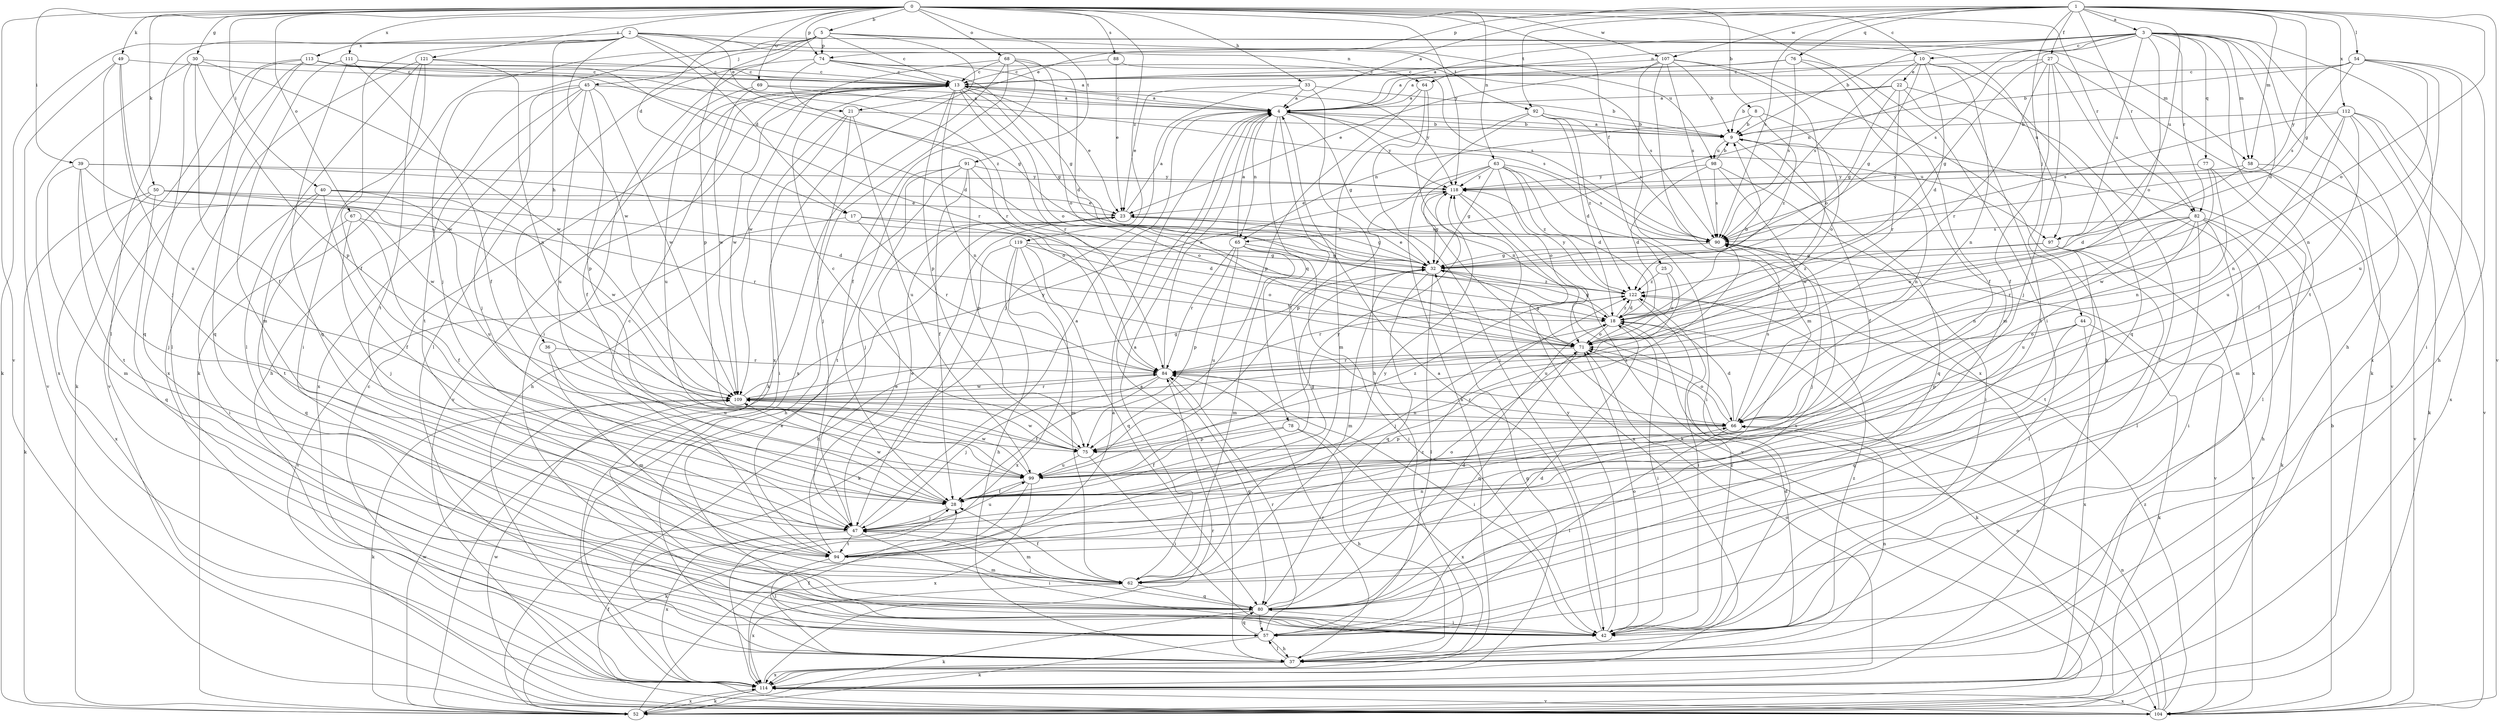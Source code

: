 strict digraph  {
0;
1;
2;
3;
4;
5;
8;
9;
10;
13;
17;
18;
21;
22;
23;
25;
27;
28;
30;
32;
33;
36;
37;
39;
40;
42;
44;
45;
47;
49;
50;
52;
54;
57;
58;
62;
63;
64;
65;
66;
67;
68;
69;
71;
74;
75;
76;
77;
78;
80;
82;
84;
88;
90;
91;
92;
94;
97;
98;
99;
104;
107;
109;
111;
112;
113;
114;
118;
119;
121;
122;
0 -> 5  [label=b];
0 -> 8  [label=b];
0 -> 10  [label=c];
0 -> 17  [label=d];
0 -> 25  [label=f];
0 -> 30  [label=g];
0 -> 33  [label=h];
0 -> 39  [label=i];
0 -> 40  [label=i];
0 -> 42  [label=i];
0 -> 49  [label=k];
0 -> 50  [label=k];
0 -> 63  [label=n];
0 -> 67  [label=o];
0 -> 68  [label=o];
0 -> 69  [label=o];
0 -> 74  [label=p];
0 -> 82  [label=r];
0 -> 88  [label=s];
0 -> 91  [label=t];
0 -> 104  [label=v];
0 -> 107  [label=w];
0 -> 111  [label=x];
0 -> 118  [label=y];
0 -> 119  [label=z];
0 -> 121  [label=z];
1 -> 3  [label=a];
1 -> 4  [label=a];
1 -> 27  [label=f];
1 -> 32  [label=g];
1 -> 44  [label=j];
1 -> 54  [label=l];
1 -> 58  [label=m];
1 -> 71  [label=o];
1 -> 74  [label=p];
1 -> 76  [label=q];
1 -> 82  [label=r];
1 -> 90  [label=s];
1 -> 92  [label=t];
1 -> 97  [label=u];
1 -> 104  [label=v];
1 -> 107  [label=w];
1 -> 112  [label=x];
2 -> 17  [label=d];
2 -> 21  [label=e];
2 -> 28  [label=f];
2 -> 36  [label=h];
2 -> 52  [label=k];
2 -> 57  [label=l];
2 -> 58  [label=m];
2 -> 64  [label=n];
2 -> 92  [label=t];
2 -> 109  [label=w];
2 -> 113  [label=x];
2 -> 122  [label=z];
3 -> 4  [label=a];
3 -> 9  [label=b];
3 -> 10  [label=c];
3 -> 18  [label=d];
3 -> 21  [label=e];
3 -> 37  [label=h];
3 -> 52  [label=k];
3 -> 58  [label=m];
3 -> 64  [label=n];
3 -> 65  [label=n];
3 -> 71  [label=o];
3 -> 77  [label=q];
3 -> 82  [label=r];
3 -> 90  [label=s];
3 -> 94  [label=t];
3 -> 97  [label=u];
3 -> 114  [label=x];
4 -> 9  [label=b];
4 -> 13  [label=c];
4 -> 28  [label=f];
4 -> 32  [label=g];
4 -> 65  [label=n];
4 -> 78  [label=q];
4 -> 97  [label=u];
4 -> 118  [label=y];
5 -> 13  [label=c];
5 -> 42  [label=i];
5 -> 45  [label=j];
5 -> 47  [label=j];
5 -> 52  [label=k];
5 -> 74  [label=p];
5 -> 75  [label=p];
5 -> 97  [label=u];
5 -> 98  [label=u];
5 -> 114  [label=x];
8 -> 9  [label=b];
8 -> 65  [label=n];
8 -> 71  [label=o];
8 -> 122  [label=z];
9 -> 4  [label=a];
9 -> 28  [label=f];
9 -> 66  [label=n];
9 -> 80  [label=q];
9 -> 98  [label=u];
10 -> 4  [label=a];
10 -> 18  [label=d];
10 -> 22  [label=e];
10 -> 32  [label=g];
10 -> 66  [label=n];
10 -> 80  [label=q];
10 -> 90  [label=s];
13 -> 4  [label=a];
13 -> 23  [label=e];
13 -> 32  [label=g];
13 -> 66  [label=n];
13 -> 71  [label=o];
13 -> 75  [label=p];
13 -> 84  [label=r];
13 -> 99  [label=u];
13 -> 104  [label=v];
13 -> 109  [label=w];
13 -> 118  [label=y];
17 -> 18  [label=d];
17 -> 84  [label=r];
17 -> 90  [label=s];
17 -> 104  [label=v];
18 -> 9  [label=b];
18 -> 32  [label=g];
18 -> 42  [label=i];
18 -> 47  [label=j];
18 -> 52  [label=k];
18 -> 71  [label=o];
18 -> 122  [label=z];
21 -> 9  [label=b];
21 -> 37  [label=h];
21 -> 42  [label=i];
21 -> 47  [label=j];
21 -> 99  [label=u];
22 -> 4  [label=a];
22 -> 9  [label=b];
22 -> 32  [label=g];
22 -> 42  [label=i];
22 -> 84  [label=r];
22 -> 94  [label=t];
23 -> 4  [label=a];
23 -> 32  [label=g];
23 -> 37  [label=h];
23 -> 90  [label=s];
25 -> 71  [label=o];
25 -> 99  [label=u];
25 -> 122  [label=z];
27 -> 13  [label=c];
27 -> 28  [label=f];
27 -> 32  [label=g];
27 -> 47  [label=j];
27 -> 84  [label=r];
27 -> 104  [label=v];
27 -> 114  [label=x];
28 -> 32  [label=g];
28 -> 47  [label=j];
28 -> 109  [label=w];
30 -> 13  [label=c];
30 -> 28  [label=f];
30 -> 75  [label=p];
30 -> 80  [label=q];
30 -> 109  [label=w];
30 -> 114  [label=x];
32 -> 23  [label=e];
32 -> 57  [label=l];
32 -> 62  [label=m];
32 -> 80  [label=q];
32 -> 122  [label=z];
33 -> 4  [label=a];
33 -> 9  [label=b];
33 -> 23  [label=e];
33 -> 37  [label=h];
33 -> 47  [label=j];
36 -> 62  [label=m];
36 -> 84  [label=r];
36 -> 99  [label=u];
37 -> 4  [label=a];
37 -> 18  [label=d];
37 -> 28  [label=f];
37 -> 57  [label=l];
37 -> 66  [label=n];
37 -> 84  [label=r];
37 -> 114  [label=x];
37 -> 122  [label=z];
39 -> 47  [label=j];
39 -> 62  [label=m];
39 -> 71  [label=o];
39 -> 94  [label=t];
39 -> 109  [label=w];
39 -> 118  [label=y];
40 -> 23  [label=e];
40 -> 28  [label=f];
40 -> 42  [label=i];
40 -> 94  [label=t];
40 -> 99  [label=u];
40 -> 109  [label=w];
42 -> 4  [label=a];
42 -> 23  [label=e];
42 -> 71  [label=o];
42 -> 118  [label=y];
42 -> 122  [label=z];
44 -> 52  [label=k];
44 -> 71  [label=o];
44 -> 75  [label=p];
44 -> 80  [label=q];
44 -> 114  [label=x];
45 -> 4  [label=a];
45 -> 37  [label=h];
45 -> 47  [label=j];
45 -> 75  [label=p];
45 -> 94  [label=t];
45 -> 99  [label=u];
45 -> 109  [label=w];
45 -> 114  [label=x];
47 -> 4  [label=a];
47 -> 23  [label=e];
47 -> 42  [label=i];
47 -> 62  [label=m];
47 -> 94  [label=t];
47 -> 99  [label=u];
47 -> 114  [label=x];
49 -> 13  [label=c];
49 -> 47  [label=j];
49 -> 99  [label=u];
49 -> 104  [label=v];
49 -> 109  [label=w];
50 -> 18  [label=d];
50 -> 23  [label=e];
50 -> 52  [label=k];
50 -> 80  [label=q];
50 -> 84  [label=r];
50 -> 114  [label=x];
52 -> 4  [label=a];
52 -> 109  [label=w];
52 -> 114  [label=x];
54 -> 9  [label=b];
54 -> 13  [label=c];
54 -> 37  [label=h];
54 -> 42  [label=i];
54 -> 66  [label=n];
54 -> 90  [label=s];
54 -> 99  [label=u];
54 -> 118  [label=y];
57 -> 18  [label=d];
57 -> 37  [label=h];
57 -> 52  [label=k];
57 -> 80  [label=q];
57 -> 84  [label=r];
58 -> 18  [label=d];
58 -> 62  [label=m];
58 -> 104  [label=v];
58 -> 118  [label=y];
62 -> 4  [label=a];
62 -> 28  [label=f];
62 -> 80  [label=q];
62 -> 114  [label=x];
63 -> 18  [label=d];
63 -> 32  [label=g];
63 -> 42  [label=i];
63 -> 52  [label=k];
63 -> 71  [label=o];
63 -> 75  [label=p];
63 -> 90  [label=s];
63 -> 118  [label=y];
63 -> 122  [label=z];
64 -> 4  [label=a];
64 -> 42  [label=i];
64 -> 66  [label=n];
64 -> 75  [label=p];
65 -> 4  [label=a];
65 -> 32  [label=g];
65 -> 42  [label=i];
65 -> 62  [label=m];
65 -> 75  [label=p];
65 -> 84  [label=r];
65 -> 99  [label=u];
66 -> 18  [label=d];
66 -> 57  [label=l];
66 -> 71  [label=o];
66 -> 75  [label=p];
66 -> 84  [label=r];
66 -> 90  [label=s];
67 -> 28  [label=f];
67 -> 47  [label=j];
67 -> 80  [label=q];
67 -> 90  [label=s];
68 -> 13  [label=c];
68 -> 18  [label=d];
68 -> 28  [label=f];
68 -> 52  [label=k];
68 -> 71  [label=o];
68 -> 109  [label=w];
68 -> 114  [label=x];
69 -> 4  [label=a];
69 -> 28  [label=f];
69 -> 90  [label=s];
69 -> 109  [label=w];
71 -> 32  [label=g];
71 -> 80  [label=q];
71 -> 84  [label=r];
74 -> 4  [label=a];
74 -> 13  [label=c];
74 -> 32  [label=g];
74 -> 57  [label=l];
74 -> 84  [label=r];
74 -> 90  [label=s];
75 -> 13  [label=c];
75 -> 42  [label=i];
75 -> 99  [label=u];
75 -> 109  [label=w];
75 -> 122  [label=z];
76 -> 4  [label=a];
76 -> 13  [label=c];
76 -> 28  [label=f];
76 -> 62  [label=m];
76 -> 90  [label=s];
77 -> 57  [label=l];
77 -> 66  [label=n];
77 -> 109  [label=w];
77 -> 118  [label=y];
78 -> 28  [label=f];
78 -> 37  [label=h];
78 -> 75  [label=p];
78 -> 114  [label=x];
80 -> 18  [label=d];
80 -> 42  [label=i];
80 -> 47  [label=j];
80 -> 52  [label=k];
80 -> 57  [label=l];
80 -> 90  [label=s];
80 -> 122  [label=z];
82 -> 37  [label=h];
82 -> 42  [label=i];
82 -> 52  [label=k];
82 -> 57  [label=l];
82 -> 66  [label=n];
82 -> 71  [label=o];
82 -> 84  [label=r];
82 -> 90  [label=s];
82 -> 99  [label=u];
84 -> 4  [label=a];
84 -> 28  [label=f];
84 -> 42  [label=i];
84 -> 47  [label=j];
84 -> 80  [label=q];
84 -> 109  [label=w];
88 -> 13  [label=c];
88 -> 23  [label=e];
88 -> 90  [label=s];
90 -> 32  [label=g];
90 -> 47  [label=j];
90 -> 104  [label=v];
91 -> 28  [label=f];
91 -> 37  [label=h];
91 -> 47  [label=j];
91 -> 71  [label=o];
91 -> 75  [label=p];
91 -> 94  [label=t];
91 -> 118  [label=y];
92 -> 9  [label=b];
92 -> 18  [label=d];
92 -> 62  [label=m];
92 -> 90  [label=s];
92 -> 114  [label=x];
92 -> 122  [label=z];
94 -> 13  [label=c];
94 -> 23  [label=e];
94 -> 57  [label=l];
94 -> 62  [label=m];
94 -> 66  [label=n];
94 -> 71  [label=o];
94 -> 118  [label=y];
97 -> 32  [label=g];
97 -> 57  [label=l];
97 -> 94  [label=t];
97 -> 104  [label=v];
97 -> 122  [label=z];
98 -> 9  [label=b];
98 -> 18  [label=d];
98 -> 42  [label=i];
98 -> 90  [label=s];
98 -> 109  [label=w];
98 -> 118  [label=y];
99 -> 28  [label=f];
99 -> 52  [label=k];
99 -> 90  [label=s];
99 -> 109  [label=w];
99 -> 114  [label=x];
99 -> 118  [label=y];
104 -> 9  [label=b];
104 -> 28  [label=f];
104 -> 66  [label=n];
104 -> 71  [label=o];
104 -> 109  [label=w];
104 -> 114  [label=x];
104 -> 122  [label=z];
107 -> 9  [label=b];
107 -> 13  [label=c];
107 -> 23  [label=e];
107 -> 37  [label=h];
107 -> 62  [label=m];
107 -> 71  [label=o];
107 -> 90  [label=s];
107 -> 114  [label=x];
109 -> 32  [label=g];
109 -> 52  [label=k];
109 -> 66  [label=n];
109 -> 84  [label=r];
109 -> 118  [label=y];
111 -> 13  [label=c];
111 -> 28  [label=f];
111 -> 62  [label=m];
111 -> 80  [label=q];
111 -> 84  [label=r];
112 -> 9  [label=b];
112 -> 28  [label=f];
112 -> 52  [label=k];
112 -> 66  [label=n];
112 -> 90  [label=s];
112 -> 99  [label=u];
112 -> 104  [label=v];
112 -> 114  [label=x];
113 -> 13  [label=c];
113 -> 18  [label=d];
113 -> 32  [label=g];
113 -> 52  [label=k];
113 -> 57  [label=l];
113 -> 80  [label=q];
113 -> 104  [label=v];
114 -> 13  [label=c];
114 -> 32  [label=g];
114 -> 52  [label=k];
114 -> 71  [label=o];
114 -> 84  [label=r];
114 -> 104  [label=v];
118 -> 23  [label=e];
118 -> 32  [label=g];
118 -> 104  [label=v];
118 -> 114  [label=x];
119 -> 32  [label=g];
119 -> 37  [label=h];
119 -> 52  [label=k];
119 -> 62  [label=m];
119 -> 71  [label=o];
119 -> 80  [label=q];
119 -> 114  [label=x];
121 -> 13  [label=c];
121 -> 42  [label=i];
121 -> 57  [label=l];
121 -> 66  [label=n];
121 -> 94  [label=t];
121 -> 114  [label=x];
122 -> 18  [label=d];
122 -> 42  [label=i];
122 -> 84  [label=r];
122 -> 118  [label=y];
}
